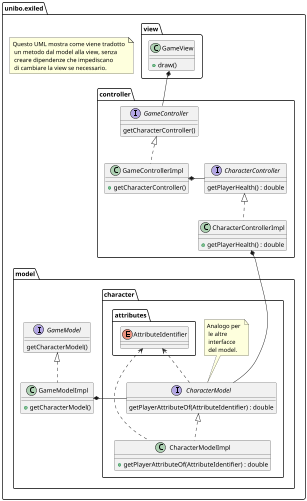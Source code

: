 @startuml
scale 0.45
set separator none
package unibo.exiled{
    note "Questo UML mostra come viene tradotto \n un metodo dal model alla view, senza \n creare dipendenze che impediscano \n di cambiare la view se necessario." as N1
    package view {
        class GameView {
            +draw()
        }
    }
    package controller {
        interface GameController{
            getCharacterController()
        }
        class GameControllerImpl implements GameController{
            +getCharacterController()
        }
        interface CharacterController{
            getPlayerHealth() : double
        }
        class CharacterControllerImpl implements CharacterController{
            +getPlayerHealth() : double
        }
    }
    package model{
        interface GameModel{
            getCharacterModel()
        }
        class GameModelImpl implements GameModel{
            +getCharacterModel()
        }
        package character {
        package attributes {
            enum AttributeIdentifier{}
        }
        interface CharacterModel{
              getPlayerAttributeOf(AttributeIdentifier) : double
            }
            note top: Analogo per \n le altre \n interfacce \n del model.
            class CharacterModelImpl implements CharacterModel{
                +getPlayerAttributeOf(AttributeIdentifier) : double
            }
        }

    }
}
GameView *-- GameController
GameControllerImpl *- CharacterController
CharacterControllerImpl *--- CharacterModel
GameModelImpl *- CharacterModel
AttributeIdentifier <.. CharacterModel
AttributeIdentifier <.. CharacterModelImpl

@enduml